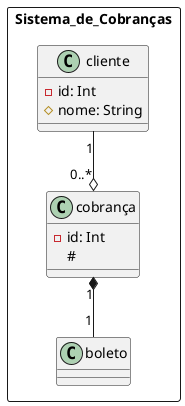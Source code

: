 @startuml sisDeCobrança
  package Sistema_de_Cobranças <<rectangle>> {
    class cliente {
      - id: Int
      # nome: String
    }
    class cobrança {
      - id: Int
      # 
    }
    cliente "1" --o "0..*" cobrança
    class boleto {}
    cobrança "1" *-- "1" boleto
  }
@enduml